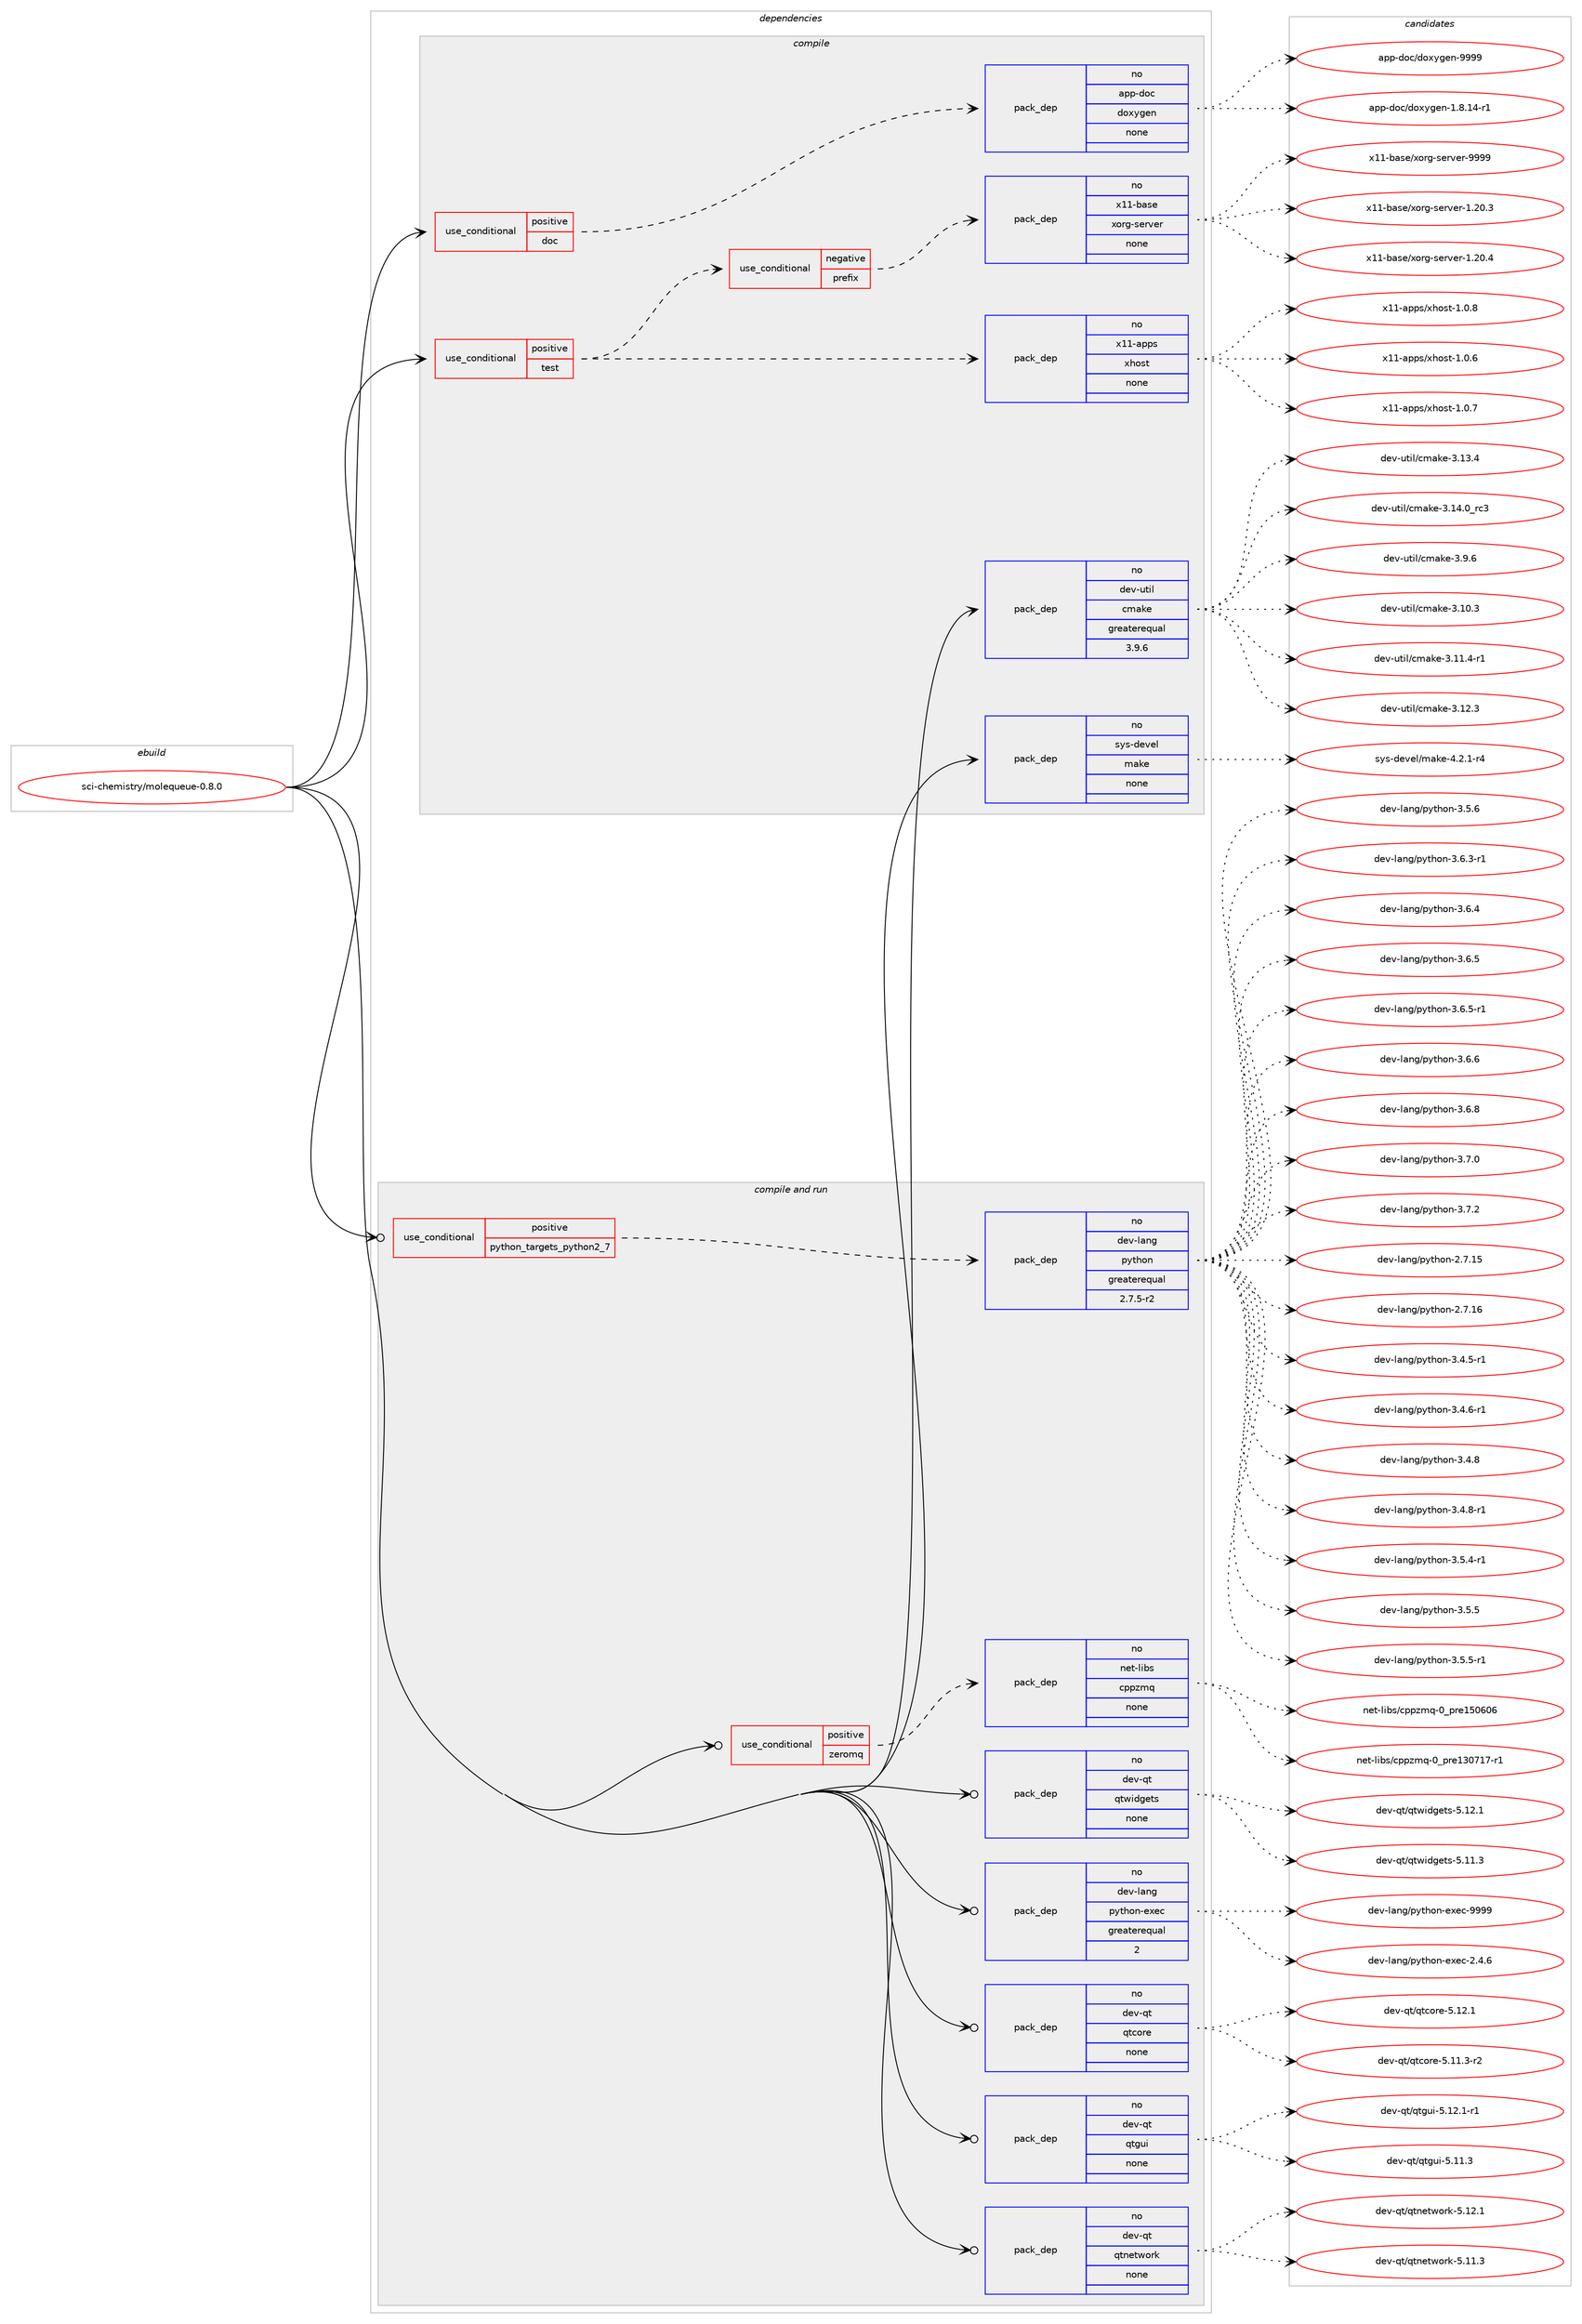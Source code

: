 digraph prolog {

# *************
# Graph options
# *************

newrank=true;
concentrate=true;
compound=true;
graph [rankdir=LR,fontname=Helvetica,fontsize=10,ranksep=1.5];#, ranksep=2.5, nodesep=0.2];
edge  [arrowhead=vee];
node  [fontname=Helvetica,fontsize=10];

# **********
# The ebuild
# **********

subgraph cluster_leftcol {
color=gray;
rank=same;
label=<<i>ebuild</i>>;
id [label="sci-chemistry/molequeue-0.8.0", color=red, width=4, href="../sci-chemistry/molequeue-0.8.0.svg"];
}

# ****************
# The dependencies
# ****************

subgraph cluster_midcol {
color=gray;
label=<<i>dependencies</i>>;
subgraph cluster_compile {
fillcolor="#eeeeee";
style=filled;
label=<<i>compile</i>>;
subgraph cond452450 {
dependency1688272 [label=<<TABLE BORDER="0" CELLBORDER="1" CELLSPACING="0" CELLPADDING="4"><TR><TD ROWSPAN="3" CELLPADDING="10">use_conditional</TD></TR><TR><TD>positive</TD></TR><TR><TD>doc</TD></TR></TABLE>>, shape=none, color=red];
subgraph pack1208179 {
dependency1688273 [label=<<TABLE BORDER="0" CELLBORDER="1" CELLSPACING="0" CELLPADDING="4" WIDTH="220"><TR><TD ROWSPAN="6" CELLPADDING="30">pack_dep</TD></TR><TR><TD WIDTH="110">no</TD></TR><TR><TD>app-doc</TD></TR><TR><TD>doxygen</TD></TR><TR><TD>none</TD></TR><TR><TD></TD></TR></TABLE>>, shape=none, color=blue];
}
dependency1688272:e -> dependency1688273:w [weight=20,style="dashed",arrowhead="vee"];
}
id:e -> dependency1688272:w [weight=20,style="solid",arrowhead="vee"];
subgraph cond452451 {
dependency1688274 [label=<<TABLE BORDER="0" CELLBORDER="1" CELLSPACING="0" CELLPADDING="4"><TR><TD ROWSPAN="3" CELLPADDING="10">use_conditional</TD></TR><TR><TD>positive</TD></TR><TR><TD>test</TD></TR></TABLE>>, shape=none, color=red];
subgraph cond452452 {
dependency1688275 [label=<<TABLE BORDER="0" CELLBORDER="1" CELLSPACING="0" CELLPADDING="4"><TR><TD ROWSPAN="3" CELLPADDING="10">use_conditional</TD></TR><TR><TD>negative</TD></TR><TR><TD>prefix</TD></TR></TABLE>>, shape=none, color=red];
subgraph pack1208180 {
dependency1688276 [label=<<TABLE BORDER="0" CELLBORDER="1" CELLSPACING="0" CELLPADDING="4" WIDTH="220"><TR><TD ROWSPAN="6" CELLPADDING="30">pack_dep</TD></TR><TR><TD WIDTH="110">no</TD></TR><TR><TD>x11-base</TD></TR><TR><TD>xorg-server</TD></TR><TR><TD>none</TD></TR><TR><TD></TD></TR></TABLE>>, shape=none, color=blue];
}
dependency1688275:e -> dependency1688276:w [weight=20,style="dashed",arrowhead="vee"];
}
dependency1688274:e -> dependency1688275:w [weight=20,style="dashed",arrowhead="vee"];
subgraph pack1208181 {
dependency1688277 [label=<<TABLE BORDER="0" CELLBORDER="1" CELLSPACING="0" CELLPADDING="4" WIDTH="220"><TR><TD ROWSPAN="6" CELLPADDING="30">pack_dep</TD></TR><TR><TD WIDTH="110">no</TD></TR><TR><TD>x11-apps</TD></TR><TR><TD>xhost</TD></TR><TR><TD>none</TD></TR><TR><TD></TD></TR></TABLE>>, shape=none, color=blue];
}
dependency1688274:e -> dependency1688277:w [weight=20,style="dashed",arrowhead="vee"];
}
id:e -> dependency1688274:w [weight=20,style="solid",arrowhead="vee"];
subgraph pack1208182 {
dependency1688278 [label=<<TABLE BORDER="0" CELLBORDER="1" CELLSPACING="0" CELLPADDING="4" WIDTH="220"><TR><TD ROWSPAN="6" CELLPADDING="30">pack_dep</TD></TR><TR><TD WIDTH="110">no</TD></TR><TR><TD>dev-util</TD></TR><TR><TD>cmake</TD></TR><TR><TD>greaterequal</TD></TR><TR><TD>3.9.6</TD></TR></TABLE>>, shape=none, color=blue];
}
id:e -> dependency1688278:w [weight=20,style="solid",arrowhead="vee"];
subgraph pack1208183 {
dependency1688279 [label=<<TABLE BORDER="0" CELLBORDER="1" CELLSPACING="0" CELLPADDING="4" WIDTH="220"><TR><TD ROWSPAN="6" CELLPADDING="30">pack_dep</TD></TR><TR><TD WIDTH="110">no</TD></TR><TR><TD>sys-devel</TD></TR><TR><TD>make</TD></TR><TR><TD>none</TD></TR><TR><TD></TD></TR></TABLE>>, shape=none, color=blue];
}
id:e -> dependency1688279:w [weight=20,style="solid",arrowhead="vee"];
}
subgraph cluster_compileandrun {
fillcolor="#eeeeee";
style=filled;
label=<<i>compile and run</i>>;
subgraph cond452453 {
dependency1688280 [label=<<TABLE BORDER="0" CELLBORDER="1" CELLSPACING="0" CELLPADDING="4"><TR><TD ROWSPAN="3" CELLPADDING="10">use_conditional</TD></TR><TR><TD>positive</TD></TR><TR><TD>python_targets_python2_7</TD></TR></TABLE>>, shape=none, color=red];
subgraph pack1208184 {
dependency1688281 [label=<<TABLE BORDER="0" CELLBORDER="1" CELLSPACING="0" CELLPADDING="4" WIDTH="220"><TR><TD ROWSPAN="6" CELLPADDING="30">pack_dep</TD></TR><TR><TD WIDTH="110">no</TD></TR><TR><TD>dev-lang</TD></TR><TR><TD>python</TD></TR><TR><TD>greaterequal</TD></TR><TR><TD>2.7.5-r2</TD></TR></TABLE>>, shape=none, color=blue];
}
dependency1688280:e -> dependency1688281:w [weight=20,style="dashed",arrowhead="vee"];
}
id:e -> dependency1688280:w [weight=20,style="solid",arrowhead="odotvee"];
subgraph cond452454 {
dependency1688282 [label=<<TABLE BORDER="0" CELLBORDER="1" CELLSPACING="0" CELLPADDING="4"><TR><TD ROWSPAN="3" CELLPADDING="10">use_conditional</TD></TR><TR><TD>positive</TD></TR><TR><TD>zeromq</TD></TR></TABLE>>, shape=none, color=red];
subgraph pack1208185 {
dependency1688283 [label=<<TABLE BORDER="0" CELLBORDER="1" CELLSPACING="0" CELLPADDING="4" WIDTH="220"><TR><TD ROWSPAN="6" CELLPADDING="30">pack_dep</TD></TR><TR><TD WIDTH="110">no</TD></TR><TR><TD>net-libs</TD></TR><TR><TD>cppzmq</TD></TR><TR><TD>none</TD></TR><TR><TD></TD></TR></TABLE>>, shape=none, color=blue];
}
dependency1688282:e -> dependency1688283:w [weight=20,style="dashed",arrowhead="vee"];
}
id:e -> dependency1688282:w [weight=20,style="solid",arrowhead="odotvee"];
subgraph pack1208186 {
dependency1688284 [label=<<TABLE BORDER="0" CELLBORDER="1" CELLSPACING="0" CELLPADDING="4" WIDTH="220"><TR><TD ROWSPAN="6" CELLPADDING="30">pack_dep</TD></TR><TR><TD WIDTH="110">no</TD></TR><TR><TD>dev-lang</TD></TR><TR><TD>python-exec</TD></TR><TR><TD>greaterequal</TD></TR><TR><TD>2</TD></TR></TABLE>>, shape=none, color=blue];
}
id:e -> dependency1688284:w [weight=20,style="solid",arrowhead="odotvee"];
subgraph pack1208187 {
dependency1688285 [label=<<TABLE BORDER="0" CELLBORDER="1" CELLSPACING="0" CELLPADDING="4" WIDTH="220"><TR><TD ROWSPAN="6" CELLPADDING="30">pack_dep</TD></TR><TR><TD WIDTH="110">no</TD></TR><TR><TD>dev-qt</TD></TR><TR><TD>qtcore</TD></TR><TR><TD>none</TD></TR><TR><TD></TD></TR></TABLE>>, shape=none, color=blue];
}
id:e -> dependency1688285:w [weight=20,style="solid",arrowhead="odotvee"];
subgraph pack1208188 {
dependency1688286 [label=<<TABLE BORDER="0" CELLBORDER="1" CELLSPACING="0" CELLPADDING="4" WIDTH="220"><TR><TD ROWSPAN="6" CELLPADDING="30">pack_dep</TD></TR><TR><TD WIDTH="110">no</TD></TR><TR><TD>dev-qt</TD></TR><TR><TD>qtgui</TD></TR><TR><TD>none</TD></TR><TR><TD></TD></TR></TABLE>>, shape=none, color=blue];
}
id:e -> dependency1688286:w [weight=20,style="solid",arrowhead="odotvee"];
subgraph pack1208189 {
dependency1688287 [label=<<TABLE BORDER="0" CELLBORDER="1" CELLSPACING="0" CELLPADDING="4" WIDTH="220"><TR><TD ROWSPAN="6" CELLPADDING="30">pack_dep</TD></TR><TR><TD WIDTH="110">no</TD></TR><TR><TD>dev-qt</TD></TR><TR><TD>qtnetwork</TD></TR><TR><TD>none</TD></TR><TR><TD></TD></TR></TABLE>>, shape=none, color=blue];
}
id:e -> dependency1688287:w [weight=20,style="solid",arrowhead="odotvee"];
subgraph pack1208190 {
dependency1688288 [label=<<TABLE BORDER="0" CELLBORDER="1" CELLSPACING="0" CELLPADDING="4" WIDTH="220"><TR><TD ROWSPAN="6" CELLPADDING="30">pack_dep</TD></TR><TR><TD WIDTH="110">no</TD></TR><TR><TD>dev-qt</TD></TR><TR><TD>qtwidgets</TD></TR><TR><TD>none</TD></TR><TR><TD></TD></TR></TABLE>>, shape=none, color=blue];
}
id:e -> dependency1688288:w [weight=20,style="solid",arrowhead="odotvee"];
}
subgraph cluster_run {
fillcolor="#eeeeee";
style=filled;
label=<<i>run</i>>;
}
}

# **************
# The candidates
# **************

subgraph cluster_choices {
rank=same;
color=gray;
label=<<i>candidates</i>>;

subgraph choice1208179 {
color=black;
nodesep=1;
choice97112112451001119947100111120121103101110454946564649524511449 [label="app-doc/doxygen-1.8.14-r1", color=red, width=4,href="../app-doc/doxygen-1.8.14-r1.svg"];
choice971121124510011199471001111201211031011104557575757 [label="app-doc/doxygen-9999", color=red, width=4,href="../app-doc/doxygen-9999.svg"];
dependency1688273:e -> choice97112112451001119947100111120121103101110454946564649524511449:w [style=dotted,weight="100"];
dependency1688273:e -> choice971121124510011199471001111201211031011104557575757:w [style=dotted,weight="100"];
}
subgraph choice1208180 {
color=black;
nodesep=1;
choice1204949459897115101471201111141034511510111411810111445494650484651 [label="x11-base/xorg-server-1.20.3", color=red, width=4,href="../x11-base/xorg-server-1.20.3.svg"];
choice1204949459897115101471201111141034511510111411810111445494650484652 [label="x11-base/xorg-server-1.20.4", color=red, width=4,href="../x11-base/xorg-server-1.20.4.svg"];
choice120494945989711510147120111114103451151011141181011144557575757 [label="x11-base/xorg-server-9999", color=red, width=4,href="../x11-base/xorg-server-9999.svg"];
dependency1688276:e -> choice1204949459897115101471201111141034511510111411810111445494650484651:w [style=dotted,weight="100"];
dependency1688276:e -> choice1204949459897115101471201111141034511510111411810111445494650484652:w [style=dotted,weight="100"];
dependency1688276:e -> choice120494945989711510147120111114103451151011141181011144557575757:w [style=dotted,weight="100"];
}
subgraph choice1208181 {
color=black;
nodesep=1;
choice1204949459711211211547120104111115116454946484654 [label="x11-apps/xhost-1.0.6", color=red, width=4,href="../x11-apps/xhost-1.0.6.svg"];
choice1204949459711211211547120104111115116454946484655 [label="x11-apps/xhost-1.0.7", color=red, width=4,href="../x11-apps/xhost-1.0.7.svg"];
choice1204949459711211211547120104111115116454946484656 [label="x11-apps/xhost-1.0.8", color=red, width=4,href="../x11-apps/xhost-1.0.8.svg"];
dependency1688277:e -> choice1204949459711211211547120104111115116454946484654:w [style=dotted,weight="100"];
dependency1688277:e -> choice1204949459711211211547120104111115116454946484655:w [style=dotted,weight="100"];
dependency1688277:e -> choice1204949459711211211547120104111115116454946484656:w [style=dotted,weight="100"];
}
subgraph choice1208182 {
color=black;
nodesep=1;
choice1001011184511711610510847991099710710145514649484651 [label="dev-util/cmake-3.10.3", color=red, width=4,href="../dev-util/cmake-3.10.3.svg"];
choice10010111845117116105108479910997107101455146494946524511449 [label="dev-util/cmake-3.11.4-r1", color=red, width=4,href="../dev-util/cmake-3.11.4-r1.svg"];
choice1001011184511711610510847991099710710145514649504651 [label="dev-util/cmake-3.12.3", color=red, width=4,href="../dev-util/cmake-3.12.3.svg"];
choice1001011184511711610510847991099710710145514649514652 [label="dev-util/cmake-3.13.4", color=red, width=4,href="../dev-util/cmake-3.13.4.svg"];
choice1001011184511711610510847991099710710145514649524648951149951 [label="dev-util/cmake-3.14.0_rc3", color=red, width=4,href="../dev-util/cmake-3.14.0_rc3.svg"];
choice10010111845117116105108479910997107101455146574654 [label="dev-util/cmake-3.9.6", color=red, width=4,href="../dev-util/cmake-3.9.6.svg"];
dependency1688278:e -> choice1001011184511711610510847991099710710145514649484651:w [style=dotted,weight="100"];
dependency1688278:e -> choice10010111845117116105108479910997107101455146494946524511449:w [style=dotted,weight="100"];
dependency1688278:e -> choice1001011184511711610510847991099710710145514649504651:w [style=dotted,weight="100"];
dependency1688278:e -> choice1001011184511711610510847991099710710145514649514652:w [style=dotted,weight="100"];
dependency1688278:e -> choice1001011184511711610510847991099710710145514649524648951149951:w [style=dotted,weight="100"];
dependency1688278:e -> choice10010111845117116105108479910997107101455146574654:w [style=dotted,weight="100"];
}
subgraph choice1208183 {
color=black;
nodesep=1;
choice1151211154510010111810110847109971071014552465046494511452 [label="sys-devel/make-4.2.1-r4", color=red, width=4,href="../sys-devel/make-4.2.1-r4.svg"];
dependency1688279:e -> choice1151211154510010111810110847109971071014552465046494511452:w [style=dotted,weight="100"];
}
subgraph choice1208184 {
color=black;
nodesep=1;
choice10010111845108971101034711212111610411111045504655464953 [label="dev-lang/python-2.7.15", color=red, width=4,href="../dev-lang/python-2.7.15.svg"];
choice10010111845108971101034711212111610411111045504655464954 [label="dev-lang/python-2.7.16", color=red, width=4,href="../dev-lang/python-2.7.16.svg"];
choice1001011184510897110103471121211161041111104551465246534511449 [label="dev-lang/python-3.4.5-r1", color=red, width=4,href="../dev-lang/python-3.4.5-r1.svg"];
choice1001011184510897110103471121211161041111104551465246544511449 [label="dev-lang/python-3.4.6-r1", color=red, width=4,href="../dev-lang/python-3.4.6-r1.svg"];
choice100101118451089711010347112121116104111110455146524656 [label="dev-lang/python-3.4.8", color=red, width=4,href="../dev-lang/python-3.4.8.svg"];
choice1001011184510897110103471121211161041111104551465246564511449 [label="dev-lang/python-3.4.8-r1", color=red, width=4,href="../dev-lang/python-3.4.8-r1.svg"];
choice1001011184510897110103471121211161041111104551465346524511449 [label="dev-lang/python-3.5.4-r1", color=red, width=4,href="../dev-lang/python-3.5.4-r1.svg"];
choice100101118451089711010347112121116104111110455146534653 [label="dev-lang/python-3.5.5", color=red, width=4,href="../dev-lang/python-3.5.5.svg"];
choice1001011184510897110103471121211161041111104551465346534511449 [label="dev-lang/python-3.5.5-r1", color=red, width=4,href="../dev-lang/python-3.5.5-r1.svg"];
choice100101118451089711010347112121116104111110455146534654 [label="dev-lang/python-3.5.6", color=red, width=4,href="../dev-lang/python-3.5.6.svg"];
choice1001011184510897110103471121211161041111104551465446514511449 [label="dev-lang/python-3.6.3-r1", color=red, width=4,href="../dev-lang/python-3.6.3-r1.svg"];
choice100101118451089711010347112121116104111110455146544652 [label="dev-lang/python-3.6.4", color=red, width=4,href="../dev-lang/python-3.6.4.svg"];
choice100101118451089711010347112121116104111110455146544653 [label="dev-lang/python-3.6.5", color=red, width=4,href="../dev-lang/python-3.6.5.svg"];
choice1001011184510897110103471121211161041111104551465446534511449 [label="dev-lang/python-3.6.5-r1", color=red, width=4,href="../dev-lang/python-3.6.5-r1.svg"];
choice100101118451089711010347112121116104111110455146544654 [label="dev-lang/python-3.6.6", color=red, width=4,href="../dev-lang/python-3.6.6.svg"];
choice100101118451089711010347112121116104111110455146544656 [label="dev-lang/python-3.6.8", color=red, width=4,href="../dev-lang/python-3.6.8.svg"];
choice100101118451089711010347112121116104111110455146554648 [label="dev-lang/python-3.7.0", color=red, width=4,href="../dev-lang/python-3.7.0.svg"];
choice100101118451089711010347112121116104111110455146554650 [label="dev-lang/python-3.7.2", color=red, width=4,href="../dev-lang/python-3.7.2.svg"];
dependency1688281:e -> choice10010111845108971101034711212111610411111045504655464953:w [style=dotted,weight="100"];
dependency1688281:e -> choice10010111845108971101034711212111610411111045504655464954:w [style=dotted,weight="100"];
dependency1688281:e -> choice1001011184510897110103471121211161041111104551465246534511449:w [style=dotted,weight="100"];
dependency1688281:e -> choice1001011184510897110103471121211161041111104551465246544511449:w [style=dotted,weight="100"];
dependency1688281:e -> choice100101118451089711010347112121116104111110455146524656:w [style=dotted,weight="100"];
dependency1688281:e -> choice1001011184510897110103471121211161041111104551465246564511449:w [style=dotted,weight="100"];
dependency1688281:e -> choice1001011184510897110103471121211161041111104551465346524511449:w [style=dotted,weight="100"];
dependency1688281:e -> choice100101118451089711010347112121116104111110455146534653:w [style=dotted,weight="100"];
dependency1688281:e -> choice1001011184510897110103471121211161041111104551465346534511449:w [style=dotted,weight="100"];
dependency1688281:e -> choice100101118451089711010347112121116104111110455146534654:w [style=dotted,weight="100"];
dependency1688281:e -> choice1001011184510897110103471121211161041111104551465446514511449:w [style=dotted,weight="100"];
dependency1688281:e -> choice100101118451089711010347112121116104111110455146544652:w [style=dotted,weight="100"];
dependency1688281:e -> choice100101118451089711010347112121116104111110455146544653:w [style=dotted,weight="100"];
dependency1688281:e -> choice1001011184510897110103471121211161041111104551465446534511449:w [style=dotted,weight="100"];
dependency1688281:e -> choice100101118451089711010347112121116104111110455146544654:w [style=dotted,weight="100"];
dependency1688281:e -> choice100101118451089711010347112121116104111110455146544656:w [style=dotted,weight="100"];
dependency1688281:e -> choice100101118451089711010347112121116104111110455146554648:w [style=dotted,weight="100"];
dependency1688281:e -> choice100101118451089711010347112121116104111110455146554650:w [style=dotted,weight="100"];
}
subgraph choice1208185 {
color=black;
nodesep=1;
choice110101116451081059811547991121121221091134548951121141014951485549554511449 [label="net-libs/cppzmq-0_pre130717-r1", color=red, width=4,href="../net-libs/cppzmq-0_pre130717-r1.svg"];
choice11010111645108105981154799112112122109113454895112114101495348544854 [label="net-libs/cppzmq-0_pre150606", color=red, width=4,href="../net-libs/cppzmq-0_pre150606.svg"];
dependency1688283:e -> choice110101116451081059811547991121121221091134548951121141014951485549554511449:w [style=dotted,weight="100"];
dependency1688283:e -> choice11010111645108105981154799112112122109113454895112114101495348544854:w [style=dotted,weight="100"];
}
subgraph choice1208186 {
color=black;
nodesep=1;
choice1001011184510897110103471121211161041111104510112010199455046524654 [label="dev-lang/python-exec-2.4.6", color=red, width=4,href="../dev-lang/python-exec-2.4.6.svg"];
choice10010111845108971101034711212111610411111045101120101994557575757 [label="dev-lang/python-exec-9999", color=red, width=4,href="../dev-lang/python-exec-9999.svg"];
dependency1688284:e -> choice1001011184510897110103471121211161041111104510112010199455046524654:w [style=dotted,weight="100"];
dependency1688284:e -> choice10010111845108971101034711212111610411111045101120101994557575757:w [style=dotted,weight="100"];
}
subgraph choice1208187 {
color=black;
nodesep=1;
choice100101118451131164711311699111114101455346494946514511450 [label="dev-qt/qtcore-5.11.3-r2", color=red, width=4,href="../dev-qt/qtcore-5.11.3-r2.svg"];
choice10010111845113116471131169911111410145534649504649 [label="dev-qt/qtcore-5.12.1", color=red, width=4,href="../dev-qt/qtcore-5.12.1.svg"];
dependency1688285:e -> choice100101118451131164711311699111114101455346494946514511450:w [style=dotted,weight="100"];
dependency1688285:e -> choice10010111845113116471131169911111410145534649504649:w [style=dotted,weight="100"];
}
subgraph choice1208188 {
color=black;
nodesep=1;
choice100101118451131164711311610311710545534649494651 [label="dev-qt/qtgui-5.11.3", color=red, width=4,href="../dev-qt/qtgui-5.11.3.svg"];
choice1001011184511311647113116103117105455346495046494511449 [label="dev-qt/qtgui-5.12.1-r1", color=red, width=4,href="../dev-qt/qtgui-5.12.1-r1.svg"];
dependency1688286:e -> choice100101118451131164711311610311710545534649494651:w [style=dotted,weight="100"];
dependency1688286:e -> choice1001011184511311647113116103117105455346495046494511449:w [style=dotted,weight="100"];
}
subgraph choice1208189 {
color=black;
nodesep=1;
choice100101118451131164711311611010111611911111410745534649494651 [label="dev-qt/qtnetwork-5.11.3", color=red, width=4,href="../dev-qt/qtnetwork-5.11.3.svg"];
choice100101118451131164711311611010111611911111410745534649504649 [label="dev-qt/qtnetwork-5.12.1", color=red, width=4,href="../dev-qt/qtnetwork-5.12.1.svg"];
dependency1688287:e -> choice100101118451131164711311611010111611911111410745534649494651:w [style=dotted,weight="100"];
dependency1688287:e -> choice100101118451131164711311611010111611911111410745534649504649:w [style=dotted,weight="100"];
}
subgraph choice1208190 {
color=black;
nodesep=1;
choice100101118451131164711311611910510010310111611545534649494651 [label="dev-qt/qtwidgets-5.11.3", color=red, width=4,href="../dev-qt/qtwidgets-5.11.3.svg"];
choice100101118451131164711311611910510010310111611545534649504649 [label="dev-qt/qtwidgets-5.12.1", color=red, width=4,href="../dev-qt/qtwidgets-5.12.1.svg"];
dependency1688288:e -> choice100101118451131164711311611910510010310111611545534649494651:w [style=dotted,weight="100"];
dependency1688288:e -> choice100101118451131164711311611910510010310111611545534649504649:w [style=dotted,weight="100"];
}
}

}
